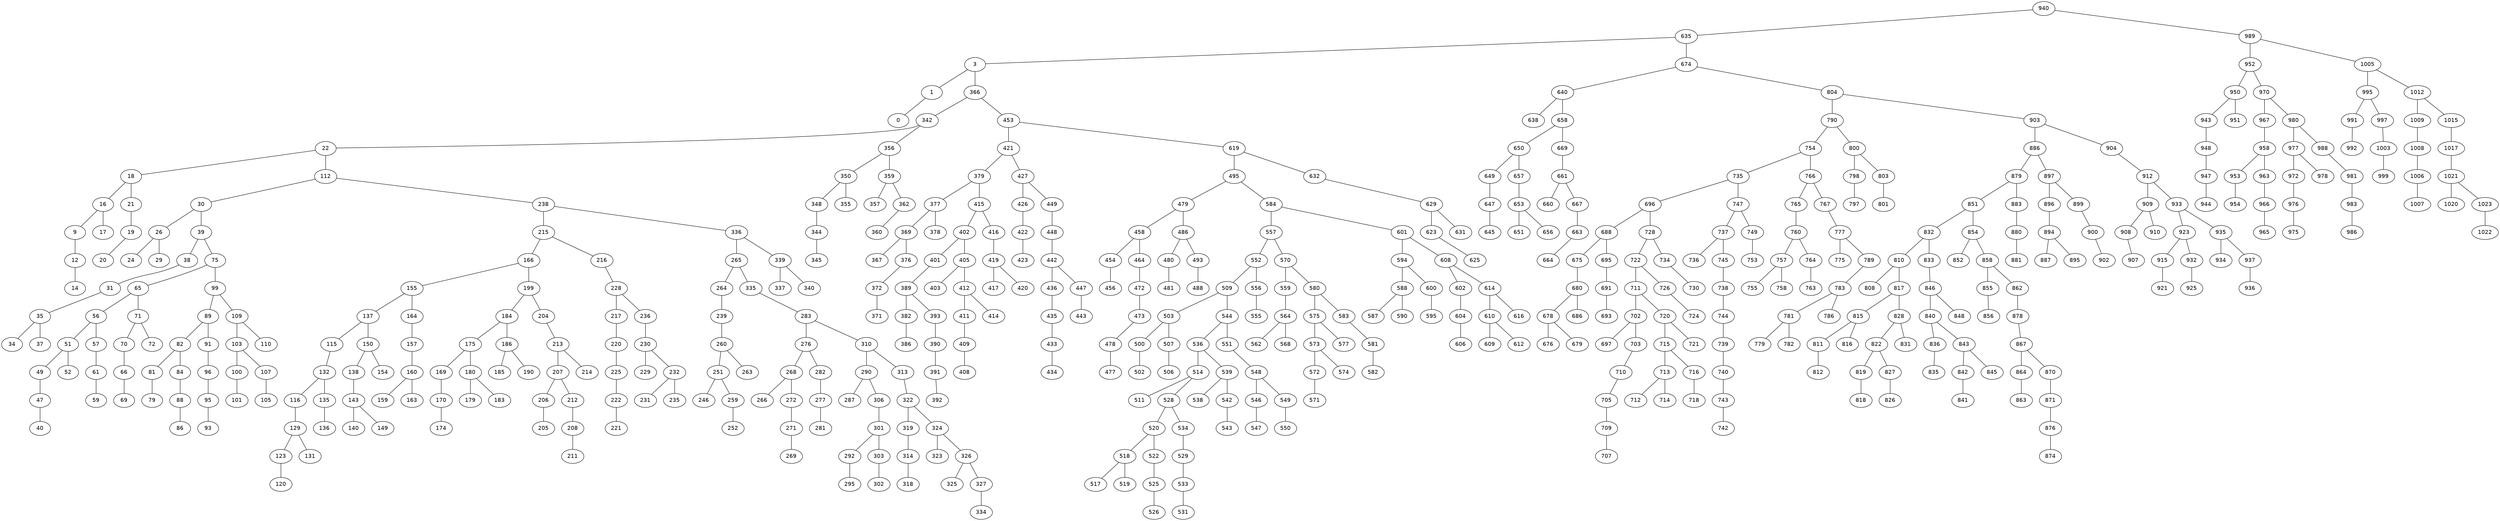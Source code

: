 graph BST {
    node [fontname="Helvetica"];
    940 [label="940"];
    940 -- 635;
    635 [label="635"];
    635 -- 3;
    3 [label="3"];
    3 -- 1;
    1 [label="1"];
    1 -- 0;
    0 [label="0"];
    3 -- 366;
    366 [label="366"];
    366 -- 342;
    342 [label="342"];
    342 -- 22;
    22 [label="22"];
    22 -- 18;
    18 [label="18"];
    18 -- 16;
    16 [label="16"];
    16 -- 9;
    9 [label="9"];
    9 -- 12;
    12 [label="12"];
    12 -- 14;
    14 [label="14"];
    16 -- 17;
    17 [label="17"];
    18 -- 21;
    21 [label="21"];
    21 -- 19;
    19 [label="19"];
    19 -- 20;
    20 [label="20"];
    22 -- 112;
    112 [label="112"];
    112 -- 30;
    30 [label="30"];
    30 -- 26;
    26 [label="26"];
    26 -- 24;
    24 [label="24"];
    26 -- 29;
    29 [label="29"];
    30 -- 39;
    39 [label="39"];
    39 -- 38;
    38 [label="38"];
    38 -- 31;
    31 [label="31"];
    31 -- 35;
    35 [label="35"];
    35 -- 34;
    34 [label="34"];
    35 -- 37;
    37 [label="37"];
    39 -- 75;
    75 [label="75"];
    75 -- 65;
    65 [label="65"];
    65 -- 56;
    56 [label="56"];
    56 -- 51;
    51 [label="51"];
    51 -- 49;
    49 [label="49"];
    49 -- 47;
    47 [label="47"];
    47 -- 40;
    40 [label="40"];
    51 -- 52;
    52 [label="52"];
    56 -- 57;
    57 [label="57"];
    57 -- 61;
    61 [label="61"];
    61 -- 59;
    59 [label="59"];
    65 -- 71;
    71 [label="71"];
    71 -- 70;
    70 [label="70"];
    70 -- 66;
    66 [label="66"];
    66 -- 69;
    69 [label="69"];
    71 -- 72;
    72 [label="72"];
    75 -- 99;
    99 [label="99"];
    99 -- 89;
    89 [label="89"];
    89 -- 82;
    82 [label="82"];
    82 -- 81;
    81 [label="81"];
    81 -- 79;
    79 [label="79"];
    82 -- 84;
    84 [label="84"];
    84 -- 88;
    88 [label="88"];
    88 -- 86;
    86 [label="86"];
    89 -- 91;
    91 [label="91"];
    91 -- 96;
    96 [label="96"];
    96 -- 95;
    95 [label="95"];
    95 -- 93;
    93 [label="93"];
    99 -- 109;
    109 [label="109"];
    109 -- 103;
    103 [label="103"];
    103 -- 100;
    100 [label="100"];
    100 -- 101;
    101 [label="101"];
    103 -- 107;
    107 [label="107"];
    107 -- 105;
    105 [label="105"];
    109 -- 110;
    110 [label="110"];
    112 -- 238;
    238 [label="238"];
    238 -- 215;
    215 [label="215"];
    215 -- 166;
    166 [label="166"];
    166 -- 155;
    155 [label="155"];
    155 -- 137;
    137 [label="137"];
    137 -- 115;
    115 [label="115"];
    115 -- 132;
    132 [label="132"];
    132 -- 116;
    116 [label="116"];
    116 -- 129;
    129 [label="129"];
    129 -- 123;
    123 [label="123"];
    123 -- 120;
    120 [label="120"];
    129 -- 131;
    131 [label="131"];
    132 -- 135;
    135 [label="135"];
    135 -- 136;
    136 [label="136"];
    137 -- 150;
    150 [label="150"];
    150 -- 138;
    138 [label="138"];
    138 -- 143;
    143 [label="143"];
    143 -- 140;
    140 [label="140"];
    143 -- 149;
    149 [label="149"];
    150 -- 154;
    154 [label="154"];
    155 -- 164;
    164 [label="164"];
    164 -- 157;
    157 [label="157"];
    157 -- 160;
    160 [label="160"];
    160 -- 159;
    159 [label="159"];
    160 -- 163;
    163 [label="163"];
    166 -- 199;
    199 [label="199"];
    199 -- 184;
    184 [label="184"];
    184 -- 175;
    175 [label="175"];
    175 -- 169;
    169 [label="169"];
    169 -- 170;
    170 [label="170"];
    170 -- 174;
    174 [label="174"];
    175 -- 180;
    180 [label="180"];
    180 -- 179;
    179 [label="179"];
    180 -- 183;
    183 [label="183"];
    184 -- 186;
    186 [label="186"];
    186 -- 185;
    185 [label="185"];
    186 -- 190;
    190 [label="190"];
    199 -- 204;
    204 [label="204"];
    204 -- 213;
    213 [label="213"];
    213 -- 207;
    207 [label="207"];
    207 -- 206;
    206 [label="206"];
    206 -- 205;
    205 [label="205"];
    207 -- 212;
    212 [label="212"];
    212 -- 208;
    208 [label="208"];
    208 -- 211;
    211 [label="211"];
    213 -- 214;
    214 [label="214"];
    215 -- 216;
    216 [label="216"];
    216 -- 228;
    228 [label="228"];
    228 -- 217;
    217 [label="217"];
    217 -- 220;
    220 [label="220"];
    220 -- 225;
    225 [label="225"];
    225 -- 222;
    222 [label="222"];
    222 -- 221;
    221 [label="221"];
    228 -- 236;
    236 [label="236"];
    236 -- 230;
    230 [label="230"];
    230 -- 229;
    229 [label="229"];
    230 -- 232;
    232 [label="232"];
    232 -- 231;
    231 [label="231"];
    232 -- 235;
    235 [label="235"];
    238 -- 336;
    336 [label="336"];
    336 -- 265;
    265 [label="265"];
    265 -- 264;
    264 [label="264"];
    264 -- 239;
    239 [label="239"];
    239 -- 260;
    260 [label="260"];
    260 -- 251;
    251 [label="251"];
    251 -- 246;
    246 [label="246"];
    251 -- 259;
    259 [label="259"];
    259 -- 252;
    252 [label="252"];
    260 -- 263;
    263 [label="263"];
    265 -- 335;
    335 [label="335"];
    335 -- 283;
    283 [label="283"];
    283 -- 276;
    276 [label="276"];
    276 -- 268;
    268 [label="268"];
    268 -- 266;
    266 [label="266"];
    268 -- 272;
    272 [label="272"];
    272 -- 271;
    271 [label="271"];
    271 -- 269;
    269 [label="269"];
    276 -- 282;
    282 [label="282"];
    282 -- 277;
    277 [label="277"];
    277 -- 281;
    281 [label="281"];
    283 -- 310;
    310 [label="310"];
    310 -- 290;
    290 [label="290"];
    290 -- 287;
    287 [label="287"];
    290 -- 306;
    306 [label="306"];
    306 -- 301;
    301 [label="301"];
    301 -- 292;
    292 [label="292"];
    292 -- 295;
    295 [label="295"];
    301 -- 303;
    303 [label="303"];
    303 -- 302;
    302 [label="302"];
    310 -- 313;
    313 [label="313"];
    313 -- 322;
    322 [label="322"];
    322 -- 319;
    319 [label="319"];
    319 -- 314;
    314 [label="314"];
    314 -- 318;
    318 [label="318"];
    322 -- 324;
    324 [label="324"];
    324 -- 323;
    323 [label="323"];
    324 -- 326;
    326 [label="326"];
    326 -- 325;
    325 [label="325"];
    326 -- 327;
    327 [label="327"];
    327 -- 334;
    334 [label="334"];
    336 -- 339;
    339 [label="339"];
    339 -- 337;
    337 [label="337"];
    339 -- 340;
    340 [label="340"];
    342 -- 356;
    356 [label="356"];
    356 -- 350;
    350 [label="350"];
    350 -- 348;
    348 [label="348"];
    348 -- 344;
    344 [label="344"];
    344 -- 345;
    345 [label="345"];
    350 -- 355;
    355 [label="355"];
    356 -- 359;
    359 [label="359"];
    359 -- 357;
    357 [label="357"];
    359 -- 362;
    362 [label="362"];
    362 -- 360;
    360 [label="360"];
    366 -- 453;
    453 [label="453"];
    453 -- 421;
    421 [label="421"];
    421 -- 379;
    379 [label="379"];
    379 -- 377;
    377 [label="377"];
    377 -- 369;
    369 [label="369"];
    369 -- 367;
    367 [label="367"];
    369 -- 376;
    376 [label="376"];
    376 -- 372;
    372 [label="372"];
    372 -- 371;
    371 [label="371"];
    377 -- 378;
    378 [label="378"];
    379 -- 415;
    415 [label="415"];
    415 -- 402;
    402 [label="402"];
    402 -- 401;
    401 [label="401"];
    401 -- 389;
    389 [label="389"];
    389 -- 382;
    382 [label="382"];
    382 -- 386;
    386 [label="386"];
    389 -- 393;
    393 [label="393"];
    393 -- 390;
    390 [label="390"];
    390 -- 391;
    391 [label="391"];
    391 -- 392;
    392 [label="392"];
    402 -- 405;
    405 [label="405"];
    405 -- 403;
    403 [label="403"];
    405 -- 412;
    412 [label="412"];
    412 -- 411;
    411 [label="411"];
    411 -- 409;
    409 [label="409"];
    409 -- 408;
    408 [label="408"];
    412 -- 414;
    414 [label="414"];
    415 -- 416;
    416 [label="416"];
    416 -- 419;
    419 [label="419"];
    419 -- 417;
    417 [label="417"];
    419 -- 420;
    420 [label="420"];
    421 -- 427;
    427 [label="427"];
    427 -- 426;
    426 [label="426"];
    426 -- 422;
    422 [label="422"];
    422 -- 423;
    423 [label="423"];
    427 -- 449;
    449 [label="449"];
    449 -- 448;
    448 [label="448"];
    448 -- 442;
    442 [label="442"];
    442 -- 436;
    436 [label="436"];
    436 -- 435;
    435 [label="435"];
    435 -- 433;
    433 [label="433"];
    433 -- 434;
    434 [label="434"];
    442 -- 447;
    447 [label="447"];
    447 -- 443;
    443 [label="443"];
    453 -- 619;
    619 [label="619"];
    619 -- 495;
    495 [label="495"];
    495 -- 479;
    479 [label="479"];
    479 -- 458;
    458 [label="458"];
    458 -- 454;
    454 [label="454"];
    454 -- 456;
    456 [label="456"];
    458 -- 464;
    464 [label="464"];
    464 -- 472;
    472 [label="472"];
    472 -- 473;
    473 [label="473"];
    473 -- 478;
    478 [label="478"];
    478 -- 477;
    477 [label="477"];
    479 -- 486;
    486 [label="486"];
    486 -- 480;
    480 [label="480"];
    480 -- 481;
    481 [label="481"];
    486 -- 493;
    493 [label="493"];
    493 -- 488;
    488 [label="488"];
    495 -- 584;
    584 [label="584"];
    584 -- 557;
    557 [label="557"];
    557 -- 552;
    552 [label="552"];
    552 -- 509;
    509 [label="509"];
    509 -- 503;
    503 [label="503"];
    503 -- 500;
    500 [label="500"];
    500 -- 502;
    502 [label="502"];
    503 -- 507;
    507 [label="507"];
    507 -- 506;
    506 [label="506"];
    509 -- 544;
    544 [label="544"];
    544 -- 536;
    536 [label="536"];
    536 -- 514;
    514 [label="514"];
    514 -- 511;
    511 [label="511"];
    514 -- 528;
    528 [label="528"];
    528 -- 520;
    520 [label="520"];
    520 -- 518;
    518 [label="518"];
    518 -- 517;
    517 [label="517"];
    518 -- 519;
    519 [label="519"];
    520 -- 522;
    522 [label="522"];
    522 -- 525;
    525 [label="525"];
    525 -- 526;
    526 [label="526"];
    528 -- 534;
    534 [label="534"];
    534 -- 529;
    529 [label="529"];
    529 -- 533;
    533 [label="533"];
    533 -- 531;
    531 [label="531"];
    536 -- 539;
    539 [label="539"];
    539 -- 538;
    538 [label="538"];
    539 -- 542;
    542 [label="542"];
    542 -- 543;
    543 [label="543"];
    544 -- 551;
    551 [label="551"];
    551 -- 548;
    548 [label="548"];
    548 -- 546;
    546 [label="546"];
    546 -- 547;
    547 [label="547"];
    548 -- 549;
    549 [label="549"];
    549 -- 550;
    550 [label="550"];
    552 -- 556;
    556 [label="556"];
    556 -- 555;
    555 [label="555"];
    557 -- 570;
    570 [label="570"];
    570 -- 559;
    559 [label="559"];
    559 -- 564;
    564 [label="564"];
    564 -- 562;
    562 [label="562"];
    564 -- 568;
    568 [label="568"];
    570 -- 580;
    580 [label="580"];
    580 -- 575;
    575 [label="575"];
    575 -- 573;
    573 [label="573"];
    573 -- 572;
    572 [label="572"];
    572 -- 571;
    571 [label="571"];
    573 -- 574;
    574 [label="574"];
    575 -- 577;
    577 [label="577"];
    580 -- 583;
    583 [label="583"];
    583 -- 581;
    581 [label="581"];
    581 -- 582;
    582 [label="582"];
    584 -- 601;
    601 [label="601"];
    601 -- 594;
    594 [label="594"];
    594 -- 588;
    588 [label="588"];
    588 -- 587;
    587 [label="587"];
    588 -- 590;
    590 [label="590"];
    594 -- 600;
    600 [label="600"];
    600 -- 595;
    595 [label="595"];
    601 -- 608;
    608 [label="608"];
    608 -- 602;
    602 [label="602"];
    602 -- 604;
    604 [label="604"];
    604 -- 606;
    606 [label="606"];
    608 -- 614;
    614 [label="614"];
    614 -- 610;
    610 [label="610"];
    610 -- 609;
    609 [label="609"];
    610 -- 612;
    612 [label="612"];
    614 -- 616;
    616 [label="616"];
    619 -- 632;
    632 [label="632"];
    632 -- 629;
    629 [label="629"];
    629 -- 623;
    623 [label="623"];
    623 -- 625;
    625 [label="625"];
    629 -- 631;
    631 [label="631"];
    635 -- 674;
    674 [label="674"];
    674 -- 640;
    640 [label="640"];
    640 -- 638;
    638 [label="638"];
    640 -- 658;
    658 [label="658"];
    658 -- 650;
    650 [label="650"];
    650 -- 649;
    649 [label="649"];
    649 -- 647;
    647 [label="647"];
    647 -- 645;
    645 [label="645"];
    650 -- 657;
    657 [label="657"];
    657 -- 653;
    653 [label="653"];
    653 -- 651;
    651 [label="651"];
    653 -- 656;
    656 [label="656"];
    658 -- 669;
    669 [label="669"];
    669 -- 661;
    661 [label="661"];
    661 -- 660;
    660 [label="660"];
    661 -- 667;
    667 [label="667"];
    667 -- 663;
    663 [label="663"];
    663 -- 664;
    664 [label="664"];
    674 -- 804;
    804 [label="804"];
    804 -- 790;
    790 [label="790"];
    790 -- 754;
    754 [label="754"];
    754 -- 735;
    735 [label="735"];
    735 -- 696;
    696 [label="696"];
    696 -- 688;
    688 [label="688"];
    688 -- 675;
    675 [label="675"];
    675 -- 680;
    680 [label="680"];
    680 -- 678;
    678 [label="678"];
    678 -- 676;
    676 [label="676"];
    678 -- 679;
    679 [label="679"];
    680 -- 686;
    686 [label="686"];
    688 -- 695;
    695 [label="695"];
    695 -- 691;
    691 [label="691"];
    691 -- 693;
    693 [label="693"];
    696 -- 728;
    728 [label="728"];
    728 -- 722;
    722 [label="722"];
    722 -- 711;
    711 [label="711"];
    711 -- 702;
    702 [label="702"];
    702 -- 697;
    697 [label="697"];
    702 -- 703;
    703 [label="703"];
    703 -- 710;
    710 [label="710"];
    710 -- 705;
    705 [label="705"];
    705 -- 709;
    709 [label="709"];
    709 -- 707;
    707 [label="707"];
    711 -- 720;
    720 [label="720"];
    720 -- 715;
    715 [label="715"];
    715 -- 713;
    713 [label="713"];
    713 -- 712;
    712 [label="712"];
    713 -- 714;
    714 [label="714"];
    715 -- 716;
    716 [label="716"];
    716 -- 718;
    718 [label="718"];
    720 -- 721;
    721 [label="721"];
    722 -- 726;
    726 [label="726"];
    726 -- 724;
    724 [label="724"];
    728 -- 734;
    734 [label="734"];
    734 -- 730;
    730 [label="730"];
    735 -- 747;
    747 [label="747"];
    747 -- 737;
    737 [label="737"];
    737 -- 736;
    736 [label="736"];
    737 -- 745;
    745 [label="745"];
    745 -- 738;
    738 [label="738"];
    738 -- 744;
    744 [label="744"];
    744 -- 739;
    739 [label="739"];
    739 -- 740;
    740 [label="740"];
    740 -- 743;
    743 [label="743"];
    743 -- 742;
    742 [label="742"];
    747 -- 749;
    749 [label="749"];
    749 -- 753;
    753 [label="753"];
    754 -- 766;
    766 [label="766"];
    766 -- 765;
    765 [label="765"];
    765 -- 760;
    760 [label="760"];
    760 -- 757;
    757 [label="757"];
    757 -- 755;
    755 [label="755"];
    757 -- 758;
    758 [label="758"];
    760 -- 764;
    764 [label="764"];
    764 -- 763;
    763 [label="763"];
    766 -- 767;
    767 [label="767"];
    767 -- 777;
    777 [label="777"];
    777 -- 775;
    775 [label="775"];
    777 -- 789;
    789 [label="789"];
    789 -- 783;
    783 [label="783"];
    783 -- 781;
    781 [label="781"];
    781 -- 779;
    779 [label="779"];
    781 -- 782;
    782 [label="782"];
    783 -- 786;
    786 [label="786"];
    790 -- 800;
    800 [label="800"];
    800 -- 798;
    798 [label="798"];
    798 -- 797;
    797 [label="797"];
    800 -- 803;
    803 [label="803"];
    803 -- 801;
    801 [label="801"];
    804 -- 903;
    903 [label="903"];
    903 -- 886;
    886 [label="886"];
    886 -- 879;
    879 [label="879"];
    879 -- 851;
    851 [label="851"];
    851 -- 832;
    832 [label="832"];
    832 -- 810;
    810 [label="810"];
    810 -- 808;
    808 [label="808"];
    810 -- 817;
    817 [label="817"];
    817 -- 815;
    815 [label="815"];
    815 -- 811;
    811 [label="811"];
    811 -- 812;
    812 [label="812"];
    815 -- 816;
    816 [label="816"];
    817 -- 828;
    828 [label="828"];
    828 -- 822;
    822 [label="822"];
    822 -- 819;
    819 [label="819"];
    819 -- 818;
    818 [label="818"];
    822 -- 827;
    827 [label="827"];
    827 -- 826;
    826 [label="826"];
    828 -- 831;
    831 [label="831"];
    832 -- 833;
    833 [label="833"];
    833 -- 846;
    846 [label="846"];
    846 -- 840;
    840 [label="840"];
    840 -- 836;
    836 [label="836"];
    836 -- 835;
    835 [label="835"];
    840 -- 843;
    843 [label="843"];
    843 -- 842;
    842 [label="842"];
    842 -- 841;
    841 [label="841"];
    843 -- 845;
    845 [label="845"];
    846 -- 848;
    848 [label="848"];
    851 -- 854;
    854 [label="854"];
    854 -- 852;
    852 [label="852"];
    854 -- 858;
    858 [label="858"];
    858 -- 855;
    855 [label="855"];
    855 -- 856;
    856 [label="856"];
    858 -- 862;
    862 [label="862"];
    862 -- 878;
    878 [label="878"];
    878 -- 867;
    867 [label="867"];
    867 -- 864;
    864 [label="864"];
    864 -- 863;
    863 [label="863"];
    867 -- 870;
    870 [label="870"];
    870 -- 871;
    871 [label="871"];
    871 -- 876;
    876 [label="876"];
    876 -- 874;
    874 [label="874"];
    879 -- 883;
    883 [label="883"];
    883 -- 880;
    880 [label="880"];
    880 -- 881;
    881 [label="881"];
    886 -- 897;
    897 [label="897"];
    897 -- 896;
    896 [label="896"];
    896 -- 894;
    894 [label="894"];
    894 -- 887;
    887 [label="887"];
    894 -- 895;
    895 [label="895"];
    897 -- 899;
    899 [label="899"];
    899 -- 900;
    900 [label="900"];
    900 -- 902;
    902 [label="902"];
    903 -- 904;
    904 [label="904"];
    904 -- 912;
    912 [label="912"];
    912 -- 909;
    909 [label="909"];
    909 -- 908;
    908 [label="908"];
    908 -- 907;
    907 [label="907"];
    909 -- 910;
    910 [label="910"];
    912 -- 933;
    933 [label="933"];
    933 -- 923;
    923 [label="923"];
    923 -- 915;
    915 [label="915"];
    915 -- 921;
    921 [label="921"];
    923 -- 932;
    932 [label="932"];
    932 -- 925;
    925 [label="925"];
    933 -- 935;
    935 [label="935"];
    935 -- 934;
    934 [label="934"];
    935 -- 937;
    937 [label="937"];
    937 -- 936;
    936 [label="936"];
    940 -- 989;
    989 [label="989"];
    989 -- 952;
    952 [label="952"];
    952 -- 950;
    950 [label="950"];
    950 -- 943;
    943 [label="943"];
    943 -- 948;
    948 [label="948"];
    948 -- 947;
    947 [label="947"];
    947 -- 944;
    944 [label="944"];
    950 -- 951;
    951 [label="951"];
    952 -- 970;
    970 [label="970"];
    970 -- 967;
    967 [label="967"];
    967 -- 958;
    958 [label="958"];
    958 -- 953;
    953 [label="953"];
    953 -- 954;
    954 [label="954"];
    958 -- 963;
    963 [label="963"];
    963 -- 966;
    966 [label="966"];
    966 -- 965;
    965 [label="965"];
    970 -- 980;
    980 [label="980"];
    980 -- 977;
    977 [label="977"];
    977 -- 972;
    972 [label="972"];
    972 -- 976;
    976 [label="976"];
    976 -- 975;
    975 [label="975"];
    977 -- 978;
    978 [label="978"];
    980 -- 988;
    988 [label="988"];
    988 -- 981;
    981 [label="981"];
    981 -- 983;
    983 [label="983"];
    983 -- 986;
    986 [label="986"];
    989 -- 1005;
    1005 [label="1005"];
    1005 -- 995;
    995 [label="995"];
    995 -- 991;
    991 [label="991"];
    991 -- 992;
    992 [label="992"];
    995 -- 997;
    997 [label="997"];
    997 -- 1003;
    1003 [label="1003"];
    1003 -- 999;
    999 [label="999"];
    1005 -- 1012;
    1012 [label="1012"];
    1012 -- 1009;
    1009 [label="1009"];
    1009 -- 1008;
    1008 [label="1008"];
    1008 -- 1006;
    1006 [label="1006"];
    1006 -- 1007;
    1007 [label="1007"];
    1012 -- 1015;
    1015 [label="1015"];
    1015 -- 1017;
    1017 [label="1017"];
    1017 -- 1021;
    1021 [label="1021"];
    1021 -- 1020;
    1020 [label="1020"];
    1021 -- 1023;
    1023 [label="1023"];
    1023 -- 1022;
    1022 [label="1022"];
}
